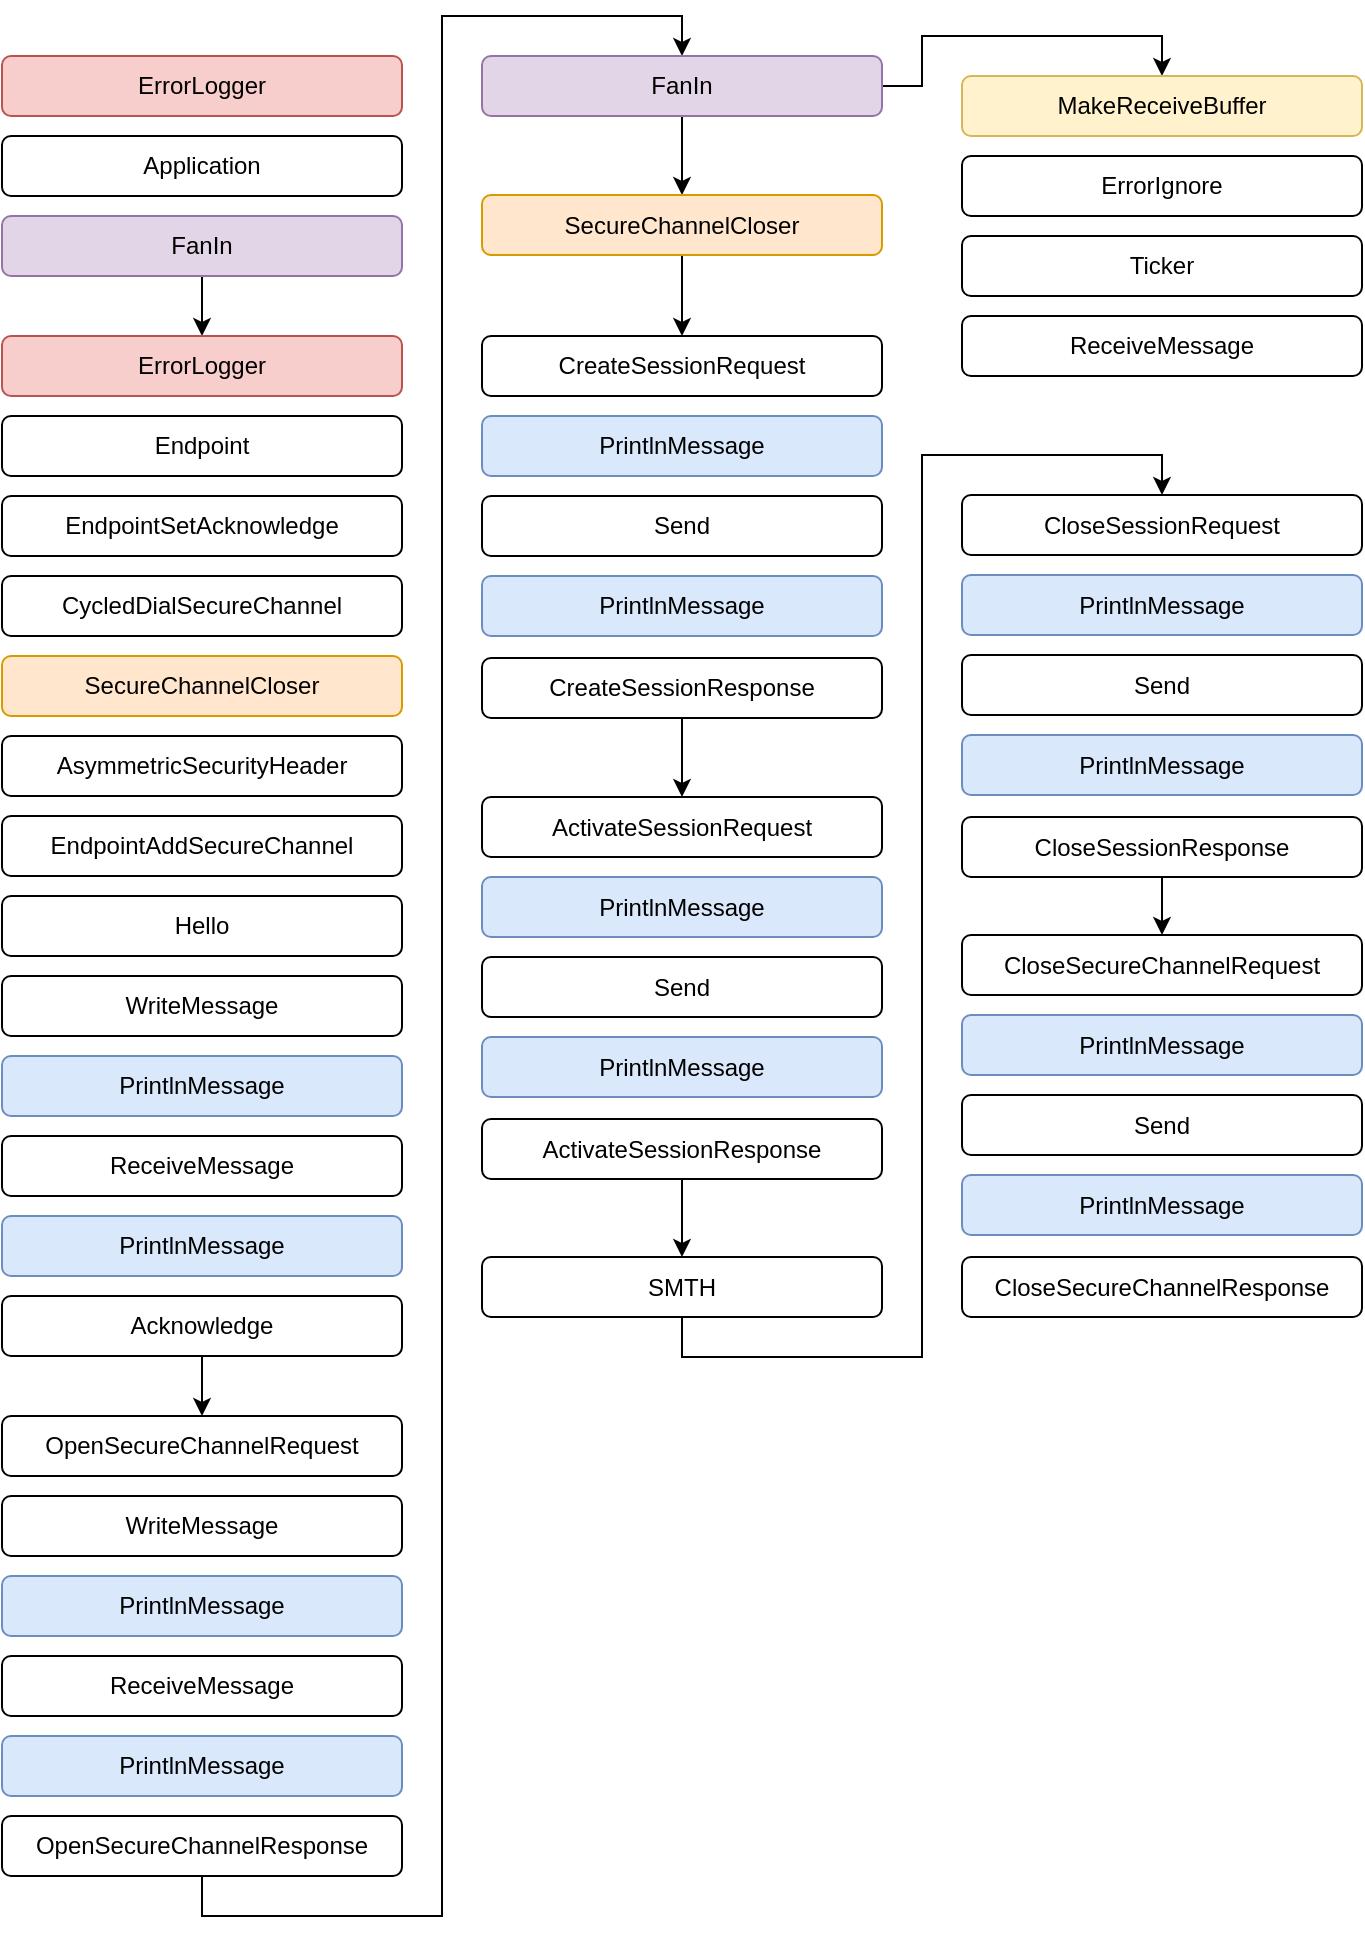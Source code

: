 <mxfile version="21.6.8" type="github">
  <diagram name="Страница — 1" id="T-uPf4Jod4Mj95Pgdpi3">
    <mxGraphModel dx="1434" dy="782" grid="1" gridSize="10" guides="1" tooltips="1" connect="1" arrows="1" fold="1" page="1" pageScale="1" pageWidth="1200" pageHeight="1920" math="0" shadow="0">
      <root>
        <mxCell id="0" />
        <mxCell id="1" parent="0" />
        <mxCell id="MSmM4kQ4DseLMJ7Sbeac-61" style="edgeStyle=orthogonalEdgeStyle;rounded=0;orthogonalLoop=1;jettySize=auto;html=1;exitX=0.5;exitY=1;exitDx=0;exitDy=0;entryX=0.5;entryY=0;entryDx=0;entryDy=0;" parent="1" source="MSmM4kQ4DseLMJ7Sbeac-7" target="MSmM4kQ4DseLMJ7Sbeac-12" edge="1">
          <mxGeometry relative="1" as="geometry" />
        </mxCell>
        <mxCell id="MSmM4kQ4DseLMJ7Sbeac-62" style="edgeStyle=orthogonalEdgeStyle;rounded=0;orthogonalLoop=1;jettySize=auto;html=1;exitX=0.5;exitY=1;exitDx=0;exitDy=0;entryX=0.5;entryY=0;entryDx=0;entryDy=0;" parent="1" source="MSmM4kQ4DseLMJ7Sbeac-28" target="MSmM4kQ4DseLMJ7Sbeac-33" edge="1">
          <mxGeometry relative="1" as="geometry" />
        </mxCell>
        <mxCell id="MSmM4kQ4DseLMJ7Sbeac-63" style="edgeStyle=orthogonalEdgeStyle;rounded=0;orthogonalLoop=1;jettySize=auto;html=1;exitX=0.5;exitY=1;exitDx=0;exitDy=0;entryX=0.5;entryY=0;entryDx=0;entryDy=0;" parent="1" source="MSmM4kQ4DseLMJ7Sbeac-34" target="MSmM4kQ4DseLMJ7Sbeac-51" edge="1">
          <mxGeometry relative="1" as="geometry">
            <Array as="points">
              <mxPoint x="140" y="970" />
              <mxPoint x="260" y="970" />
              <mxPoint x="260" y="20" />
              <mxPoint x="380" y="20" />
            </Array>
          </mxGeometry>
        </mxCell>
        <mxCell id="MSmM4kQ4DseLMJ7Sbeac-59" style="edgeStyle=orthogonalEdgeStyle;rounded=0;orthogonalLoop=1;jettySize=auto;html=1;exitX=1;exitY=0.5;exitDx=0;exitDy=0;entryX=0.5;entryY=0;entryDx=0;entryDy=0;" parent="1" source="MSmM4kQ4DseLMJ7Sbeac-51" target="hvK1OxQ_7HTGVZ299P68-9" edge="1">
          <mxGeometry relative="1" as="geometry" />
        </mxCell>
        <mxCell id="MSmM4kQ4DseLMJ7Sbeac-60" style="edgeStyle=orthogonalEdgeStyle;rounded=0;orthogonalLoop=1;jettySize=auto;html=1;exitX=0.5;exitY=1;exitDx=0;exitDy=0;entryX=0.5;entryY=0;entryDx=0;entryDy=0;" parent="1" source="MSmM4kQ4DseLMJ7Sbeac-51" target="hvK1OxQ_7HTGVZ299P68-2" edge="1">
          <mxGeometry relative="1" as="geometry" />
        </mxCell>
        <mxCell id="MSmM4kQ4DseLMJ7Sbeac-51" value="FanIn" style="rounded=1;whiteSpace=wrap;html=1;glass=0;shadow=0;fillColor=#e1d5e7;strokeColor=#9673a6;" parent="1" vertex="1">
          <mxGeometry x="280" y="40" width="200" height="30" as="geometry" />
        </mxCell>
        <mxCell id="MSmM4kQ4DseLMJ7Sbeac-69" style="edgeStyle=orthogonalEdgeStyle;rounded=0;orthogonalLoop=1;jettySize=auto;html=1;exitX=0.5;exitY=1;exitDx=0;exitDy=0;entryX=0.5;entryY=0;entryDx=0;entryDy=0;" parent="1" source="MSmM4kQ4DseLMJ7Sbeac-58" target="MSmM4kQ4DseLMJ7Sbeac-64" edge="1">
          <mxGeometry relative="1" as="geometry" />
        </mxCell>
        <mxCell id="MSmM4kQ4DseLMJ7Sbeac-71" value="" style="group" parent="1" vertex="1" connectable="0">
          <mxGeometry x="40" y="720" width="200" height="230" as="geometry" />
        </mxCell>
        <mxCell id="MSmM4kQ4DseLMJ7Sbeac-29" value="WriteMessage" style="rounded=1;whiteSpace=wrap;html=1;glass=0;shadow=0;" parent="MSmM4kQ4DseLMJ7Sbeac-71" vertex="1">
          <mxGeometry y="40" width="200" height="30" as="geometry" />
        </mxCell>
        <mxCell id="MSmM4kQ4DseLMJ7Sbeac-30" value="PrintlnMessage" style="rounded=1;whiteSpace=wrap;html=1;glass=0;shadow=0;fillColor=#dae8fc;strokeColor=#6c8ebf;" parent="MSmM4kQ4DseLMJ7Sbeac-71" vertex="1">
          <mxGeometry y="80" width="200" height="30" as="geometry" />
        </mxCell>
        <mxCell id="MSmM4kQ4DseLMJ7Sbeac-31" value="ReceiveMessage" style="rounded=1;whiteSpace=wrap;html=1;glass=0;shadow=0;" parent="MSmM4kQ4DseLMJ7Sbeac-71" vertex="1">
          <mxGeometry y="120" width="200" height="30" as="geometry" />
        </mxCell>
        <mxCell id="MSmM4kQ4DseLMJ7Sbeac-32" value="PrintlnMessage" style="rounded=1;whiteSpace=wrap;html=1;glass=0;shadow=0;fillColor=#dae8fc;strokeColor=#6c8ebf;" parent="MSmM4kQ4DseLMJ7Sbeac-71" vertex="1">
          <mxGeometry y="160" width="200" height="30" as="geometry" />
        </mxCell>
        <mxCell id="MSmM4kQ4DseLMJ7Sbeac-33" value="OpenSecureChannelRequest" style="rounded=1;whiteSpace=wrap;html=1;glass=0;shadow=0;" parent="MSmM4kQ4DseLMJ7Sbeac-71" vertex="1">
          <mxGeometry width="200" height="30" as="geometry" />
        </mxCell>
        <mxCell id="MSmM4kQ4DseLMJ7Sbeac-34" value="OpenSecureChannelResponse" style="rounded=1;whiteSpace=wrap;html=1;glass=0;shadow=0;" parent="MSmM4kQ4DseLMJ7Sbeac-71" vertex="1">
          <mxGeometry y="200" width="200" height="30" as="geometry" />
        </mxCell>
        <mxCell id="MSmM4kQ4DseLMJ7Sbeac-73" value="" style="group" parent="1" vertex="1" connectable="0">
          <mxGeometry x="280" y="180" width="200" height="191" as="geometry" />
        </mxCell>
        <mxCell id="MSmM4kQ4DseLMJ7Sbeac-54" value="CreateSessionRequest" style="rounded=1;whiteSpace=wrap;html=1;glass=0;shadow=0;" parent="MSmM4kQ4DseLMJ7Sbeac-73" vertex="1">
          <mxGeometry width="200" height="30" as="geometry" />
        </mxCell>
        <mxCell id="MSmM4kQ4DseLMJ7Sbeac-55" value="PrintlnMessage" style="rounded=1;whiteSpace=wrap;html=1;glass=0;shadow=0;fillColor=#dae8fc;strokeColor=#6c8ebf;" parent="MSmM4kQ4DseLMJ7Sbeac-73" vertex="1">
          <mxGeometry y="40" width="200" height="30" as="geometry" />
        </mxCell>
        <mxCell id="MSmM4kQ4DseLMJ7Sbeac-56" value="Send" style="rounded=1;whiteSpace=wrap;html=1;glass=0;shadow=0;" parent="MSmM4kQ4DseLMJ7Sbeac-73" vertex="1">
          <mxGeometry y="80" width="200" height="30" as="geometry" />
        </mxCell>
        <mxCell id="MSmM4kQ4DseLMJ7Sbeac-57" value="PrintlnMessage" style="rounded=1;whiteSpace=wrap;html=1;glass=0;shadow=0;fillColor=#dae8fc;strokeColor=#6c8ebf;" parent="MSmM4kQ4DseLMJ7Sbeac-73" vertex="1">
          <mxGeometry y="120" width="200" height="30" as="geometry" />
        </mxCell>
        <mxCell id="MSmM4kQ4DseLMJ7Sbeac-58" value="CreateSessionResponse" style="rounded=1;whiteSpace=wrap;html=1;glass=0;shadow=0;" parent="MSmM4kQ4DseLMJ7Sbeac-73" vertex="1">
          <mxGeometry y="161" width="200" height="30" as="geometry" />
        </mxCell>
        <mxCell id="MSmM4kQ4DseLMJ7Sbeac-75" value="" style="group" parent="1" vertex="1" connectable="0">
          <mxGeometry x="280" y="410.5" width="200" height="191" as="geometry" />
        </mxCell>
        <mxCell id="MSmM4kQ4DseLMJ7Sbeac-64" value="ActivateSessionRequest" style="rounded=1;whiteSpace=wrap;html=1;glass=0;shadow=0;" parent="MSmM4kQ4DseLMJ7Sbeac-75" vertex="1">
          <mxGeometry width="200" height="30" as="geometry" />
        </mxCell>
        <mxCell id="MSmM4kQ4DseLMJ7Sbeac-65" value="PrintlnMessage" style="rounded=1;whiteSpace=wrap;html=1;glass=0;shadow=0;fillColor=#dae8fc;strokeColor=#6c8ebf;" parent="MSmM4kQ4DseLMJ7Sbeac-75" vertex="1">
          <mxGeometry y="40" width="200" height="30" as="geometry" />
        </mxCell>
        <mxCell id="MSmM4kQ4DseLMJ7Sbeac-66" value="Send" style="rounded=1;whiteSpace=wrap;html=1;glass=0;shadow=0;" parent="MSmM4kQ4DseLMJ7Sbeac-75" vertex="1">
          <mxGeometry y="80" width="200" height="30" as="geometry" />
        </mxCell>
        <mxCell id="MSmM4kQ4DseLMJ7Sbeac-67" value="PrintlnMessage" style="rounded=1;whiteSpace=wrap;html=1;glass=0;shadow=0;fillColor=#dae8fc;strokeColor=#6c8ebf;" parent="MSmM4kQ4DseLMJ7Sbeac-75" vertex="1">
          <mxGeometry y="120" width="200" height="30" as="geometry" />
        </mxCell>
        <mxCell id="MSmM4kQ4DseLMJ7Sbeac-68" value="ActivateSessionResponse" style="rounded=1;whiteSpace=wrap;html=1;glass=0;shadow=0;" parent="MSmM4kQ4DseLMJ7Sbeac-75" vertex="1">
          <mxGeometry y="161" width="200" height="30" as="geometry" />
        </mxCell>
        <mxCell id="MSmM4kQ4DseLMJ7Sbeac-91" style="edgeStyle=orthogonalEdgeStyle;rounded=0;orthogonalLoop=1;jettySize=auto;html=1;exitX=0.5;exitY=1;exitDx=0;exitDy=0;entryX=0.5;entryY=0;entryDx=0;entryDy=0;" parent="1" source="MSmM4kQ4DseLMJ7Sbeac-82" target="MSmM4kQ4DseLMJ7Sbeac-85" edge="1">
          <mxGeometry relative="1" as="geometry" />
        </mxCell>
        <mxCell id="MSmM4kQ4DseLMJ7Sbeac-82" value="SMTH" style="rounded=1;whiteSpace=wrap;html=1;glass=0;shadow=0;" parent="1" vertex="1">
          <mxGeometry x="280" y="640.5" width="200" height="30" as="geometry" />
        </mxCell>
        <mxCell id="MSmM4kQ4DseLMJ7Sbeac-84" value="" style="group" parent="1" vertex="1" connectable="0">
          <mxGeometry x="520" y="259.5" width="200" height="191" as="geometry" />
        </mxCell>
        <mxCell id="MSmM4kQ4DseLMJ7Sbeac-85" value="CloseSessionRequest" style="rounded=1;whiteSpace=wrap;html=1;glass=0;shadow=0;" parent="MSmM4kQ4DseLMJ7Sbeac-84" vertex="1">
          <mxGeometry width="200" height="30" as="geometry" />
        </mxCell>
        <mxCell id="MSmM4kQ4DseLMJ7Sbeac-86" value="PrintlnMessage" style="rounded=1;whiteSpace=wrap;html=1;glass=0;shadow=0;fillColor=#dae8fc;strokeColor=#6c8ebf;" parent="MSmM4kQ4DseLMJ7Sbeac-84" vertex="1">
          <mxGeometry y="40" width="200" height="30" as="geometry" />
        </mxCell>
        <mxCell id="MSmM4kQ4DseLMJ7Sbeac-87" value="Send" style="rounded=1;whiteSpace=wrap;html=1;glass=0;shadow=0;" parent="MSmM4kQ4DseLMJ7Sbeac-84" vertex="1">
          <mxGeometry y="80" width="200" height="30" as="geometry" />
        </mxCell>
        <mxCell id="MSmM4kQ4DseLMJ7Sbeac-88" value="PrintlnMessage" style="rounded=1;whiteSpace=wrap;html=1;glass=0;shadow=0;fillColor=#dae8fc;strokeColor=#6c8ebf;" parent="MSmM4kQ4DseLMJ7Sbeac-84" vertex="1">
          <mxGeometry y="120" width="200" height="30" as="geometry" />
        </mxCell>
        <mxCell id="MSmM4kQ4DseLMJ7Sbeac-89" value="CloseSessionResponse" style="rounded=1;whiteSpace=wrap;html=1;glass=0;shadow=0;" parent="MSmM4kQ4DseLMJ7Sbeac-84" vertex="1">
          <mxGeometry y="161" width="200" height="30" as="geometry" />
        </mxCell>
        <mxCell id="MSmM4kQ4DseLMJ7Sbeac-90" style="edgeStyle=orthogonalEdgeStyle;rounded=0;orthogonalLoop=1;jettySize=auto;html=1;exitX=0.5;exitY=1;exitDx=0;exitDy=0;entryX=0.5;entryY=0;entryDx=0;entryDy=0;" parent="1" source="MSmM4kQ4DseLMJ7Sbeac-68" target="MSmM4kQ4DseLMJ7Sbeac-82" edge="1">
          <mxGeometry relative="1" as="geometry" />
        </mxCell>
        <mxCell id="MSmM4kQ4DseLMJ7Sbeac-92" value="" style="group" parent="1" vertex="1" connectable="0">
          <mxGeometry x="520" y="479.5" width="200" height="191" as="geometry" />
        </mxCell>
        <mxCell id="MSmM4kQ4DseLMJ7Sbeac-93" value="CloseSecureChannelRequest" style="rounded=1;whiteSpace=wrap;html=1;glass=0;shadow=0;" parent="MSmM4kQ4DseLMJ7Sbeac-92" vertex="1">
          <mxGeometry width="200" height="30" as="geometry" />
        </mxCell>
        <mxCell id="MSmM4kQ4DseLMJ7Sbeac-94" value="PrintlnMessage" style="rounded=1;whiteSpace=wrap;html=1;glass=0;shadow=0;fillColor=#dae8fc;strokeColor=#6c8ebf;" parent="MSmM4kQ4DseLMJ7Sbeac-92" vertex="1">
          <mxGeometry y="40" width="200" height="30" as="geometry" />
        </mxCell>
        <mxCell id="MSmM4kQ4DseLMJ7Sbeac-95" value="Send" style="rounded=1;whiteSpace=wrap;html=1;glass=0;shadow=0;" parent="MSmM4kQ4DseLMJ7Sbeac-92" vertex="1">
          <mxGeometry y="80" width="200" height="30" as="geometry" />
        </mxCell>
        <mxCell id="MSmM4kQ4DseLMJ7Sbeac-96" value="PrintlnMessage" style="rounded=1;whiteSpace=wrap;html=1;glass=0;shadow=0;fillColor=#dae8fc;strokeColor=#6c8ebf;" parent="MSmM4kQ4DseLMJ7Sbeac-92" vertex="1">
          <mxGeometry y="120" width="200" height="30" as="geometry" />
        </mxCell>
        <mxCell id="MSmM4kQ4DseLMJ7Sbeac-97" value="CloseSecureChannelResponse" style="rounded=1;whiteSpace=wrap;html=1;glass=0;shadow=0;" parent="MSmM4kQ4DseLMJ7Sbeac-92" vertex="1">
          <mxGeometry y="161" width="200" height="30" as="geometry" />
        </mxCell>
        <mxCell id="MSmM4kQ4DseLMJ7Sbeac-98" style="edgeStyle=orthogonalEdgeStyle;rounded=0;orthogonalLoop=1;jettySize=auto;html=1;exitX=0.5;exitY=1;exitDx=0;exitDy=0;entryX=0.5;entryY=0;entryDx=0;entryDy=0;" parent="1" source="MSmM4kQ4DseLMJ7Sbeac-89" target="MSmM4kQ4DseLMJ7Sbeac-93" edge="1">
          <mxGeometry relative="1" as="geometry" />
        </mxCell>
        <mxCell id="hvK1OxQ_7HTGVZ299P68-3" style="edgeStyle=orthogonalEdgeStyle;rounded=0;orthogonalLoop=1;jettySize=auto;html=1;exitX=0.5;exitY=1;exitDx=0;exitDy=0;entryX=0.5;entryY=0;entryDx=0;entryDy=0;" parent="1" source="hvK1OxQ_7HTGVZ299P68-2" target="MSmM4kQ4DseLMJ7Sbeac-54" edge="1">
          <mxGeometry relative="1" as="geometry" />
        </mxCell>
        <mxCell id="hvK1OxQ_7HTGVZ299P68-2" value="SecureChannelCloser" style="rounded=1;whiteSpace=wrap;html=1;glass=0;shadow=0;fillColor=#ffe6cc;strokeColor=#d79b00;" parent="1" vertex="1">
          <mxGeometry x="280" y="109.5" width="200" height="30" as="geometry" />
        </mxCell>
        <mxCell id="hvK1OxQ_7HTGVZ299P68-4" value="" style="group" parent="1" vertex="1" connectable="0">
          <mxGeometry x="40" y="40" width="200" height="110" as="geometry" />
        </mxCell>
        <mxCell id="MSmM4kQ4DseLMJ7Sbeac-5" value="ErrorLogger" style="rounded=1;whiteSpace=wrap;html=1;fillColor=#f8cecc;strokeColor=#b85450;" parent="hvK1OxQ_7HTGVZ299P68-4" vertex="1">
          <mxGeometry width="200" height="30" as="geometry" />
        </mxCell>
        <mxCell id="MSmM4kQ4DseLMJ7Sbeac-6" value="Application" style="rounded=1;whiteSpace=wrap;html=1;" parent="hvK1OxQ_7HTGVZ299P68-4" vertex="1">
          <mxGeometry y="40" width="200" height="30" as="geometry" />
        </mxCell>
        <mxCell id="MSmM4kQ4DseLMJ7Sbeac-7" value="FanIn" style="rounded=1;whiteSpace=wrap;html=1;fillColor=#e1d5e7;strokeColor=#9673a6;" parent="hvK1OxQ_7HTGVZ299P68-4" vertex="1">
          <mxGeometry y="80" width="200" height="30" as="geometry" />
        </mxCell>
        <mxCell id="hvK1OxQ_7HTGVZ299P68-9" value="MakeReceiveBuffer" style="rounded=1;whiteSpace=wrap;html=1;glass=0;shadow=0;container=0;fillColor=#fff2cc;strokeColor=#d6b656;" parent="1" vertex="1">
          <mxGeometry x="520" y="50" width="200" height="30" as="geometry" />
        </mxCell>
        <mxCell id="MSmM4kQ4DseLMJ7Sbeac-52" value="Ticker" style="rounded=1;whiteSpace=wrap;html=1;glass=0;shadow=0;container=0;" parent="1" vertex="1">
          <mxGeometry x="520" y="130" width="200" height="30" as="geometry" />
        </mxCell>
        <mxCell id="MSmM4kQ4DseLMJ7Sbeac-53" value="ReceiveMessage" style="rounded=1;whiteSpace=wrap;html=1;glass=0;shadow=0;container=0;" parent="1" vertex="1">
          <mxGeometry x="520" y="170" width="200" height="30" as="geometry" />
        </mxCell>
        <mxCell id="hvK1OxQ_7HTGVZ299P68-7" value="ErrorIgnore" style="rounded=1;whiteSpace=wrap;html=1;glass=0;shadow=0;container=0;" parent="1" vertex="1">
          <mxGeometry x="520" y="90" width="200" height="30" as="geometry" />
        </mxCell>
        <mxCell id="Nl-8NlodLbgxAVdSy5qP-1" value="" style="group" vertex="1" connectable="0" parent="1">
          <mxGeometry x="40" y="180" width="200" height="510" as="geometry" />
        </mxCell>
        <mxCell id="MSmM4kQ4DseLMJ7Sbeac-12" value="ErrorLogger" style="rounded=1;whiteSpace=wrap;html=1;fillColor=#f8cecc;strokeColor=#b85450;" parent="Nl-8NlodLbgxAVdSy5qP-1" vertex="1">
          <mxGeometry width="200" height="30" as="geometry" />
        </mxCell>
        <mxCell id="MSmM4kQ4DseLMJ7Sbeac-13" value="Endpoint" style="rounded=1;whiteSpace=wrap;html=1;" parent="Nl-8NlodLbgxAVdSy5qP-1" vertex="1">
          <mxGeometry y="40" width="200" height="30" as="geometry" />
        </mxCell>
        <mxCell id="MSmM4kQ4DseLMJ7Sbeac-14" value="EndpointSetAcknowledge" style="rounded=1;whiteSpace=wrap;html=1;glass=0;shadow=0;" parent="Nl-8NlodLbgxAVdSy5qP-1" vertex="1">
          <mxGeometry y="80" width="200" height="30" as="geometry" />
        </mxCell>
        <mxCell id="MSmM4kQ4DseLMJ7Sbeac-18" value="CycledDialSecureChannel" style="rounded=1;whiteSpace=wrap;html=1;glass=0;shadow=0;" parent="Nl-8NlodLbgxAVdSy5qP-1" vertex="1">
          <mxGeometry y="120" width="200" height="30" as="geometry" />
        </mxCell>
        <mxCell id="MSmM4kQ4DseLMJ7Sbeac-19" value="SecureChannelCloser" style="rounded=1;whiteSpace=wrap;html=1;glass=0;shadow=0;fillColor=#ffe6cc;strokeColor=#d79b00;" parent="Nl-8NlodLbgxAVdSy5qP-1" vertex="1">
          <mxGeometry y="160" width="200" height="30" as="geometry" />
        </mxCell>
        <mxCell id="MSmM4kQ4DseLMJ7Sbeac-20" value="AsymmetricSecurityHeader" style="rounded=1;whiteSpace=wrap;html=1;glass=0;shadow=0;" parent="Nl-8NlodLbgxAVdSy5qP-1" vertex="1">
          <mxGeometry y="200" width="200" height="30" as="geometry" />
        </mxCell>
        <mxCell id="MSmM4kQ4DseLMJ7Sbeac-21" value="EndpointAddSecureChannel" style="rounded=1;whiteSpace=wrap;html=1;glass=0;shadow=0;" parent="Nl-8NlodLbgxAVdSy5qP-1" vertex="1">
          <mxGeometry y="240" width="200" height="30" as="geometry" />
        </mxCell>
        <mxCell id="MSmM4kQ4DseLMJ7Sbeac-23" value="Hello" style="rounded=1;whiteSpace=wrap;html=1;glass=0;shadow=0;" parent="Nl-8NlodLbgxAVdSy5qP-1" vertex="1">
          <mxGeometry y="280" width="200" height="30" as="geometry" />
        </mxCell>
        <mxCell id="MSmM4kQ4DseLMJ7Sbeac-24" value="WriteMessage" style="rounded=1;whiteSpace=wrap;html=1;glass=0;shadow=0;" parent="Nl-8NlodLbgxAVdSy5qP-1" vertex="1">
          <mxGeometry y="320" width="200" height="30" as="geometry" />
        </mxCell>
        <mxCell id="MSmM4kQ4DseLMJ7Sbeac-25" value="PrintlnMessage" style="rounded=1;whiteSpace=wrap;html=1;glass=0;shadow=0;fillColor=#dae8fc;strokeColor=#6c8ebf;" parent="Nl-8NlodLbgxAVdSy5qP-1" vertex="1">
          <mxGeometry y="360" width="200" height="30" as="geometry" />
        </mxCell>
        <mxCell id="MSmM4kQ4DseLMJ7Sbeac-26" value="ReceiveMessage" style="rounded=1;whiteSpace=wrap;html=1;glass=0;shadow=0;" parent="Nl-8NlodLbgxAVdSy5qP-1" vertex="1">
          <mxGeometry y="400" width="200" height="30" as="geometry" />
        </mxCell>
        <mxCell id="MSmM4kQ4DseLMJ7Sbeac-27" value="PrintlnMessage" style="rounded=1;whiteSpace=wrap;html=1;glass=0;shadow=0;fillColor=#dae8fc;strokeColor=#6c8ebf;" parent="Nl-8NlodLbgxAVdSy5qP-1" vertex="1">
          <mxGeometry y="440" width="200" height="30" as="geometry" />
        </mxCell>
        <mxCell id="MSmM4kQ4DseLMJ7Sbeac-28" value="Acknowledge" style="rounded=1;whiteSpace=wrap;html=1;glass=0;shadow=0;" parent="Nl-8NlodLbgxAVdSy5qP-1" vertex="1">
          <mxGeometry y="480" width="200" height="30" as="geometry" />
        </mxCell>
      </root>
    </mxGraphModel>
  </diagram>
</mxfile>

